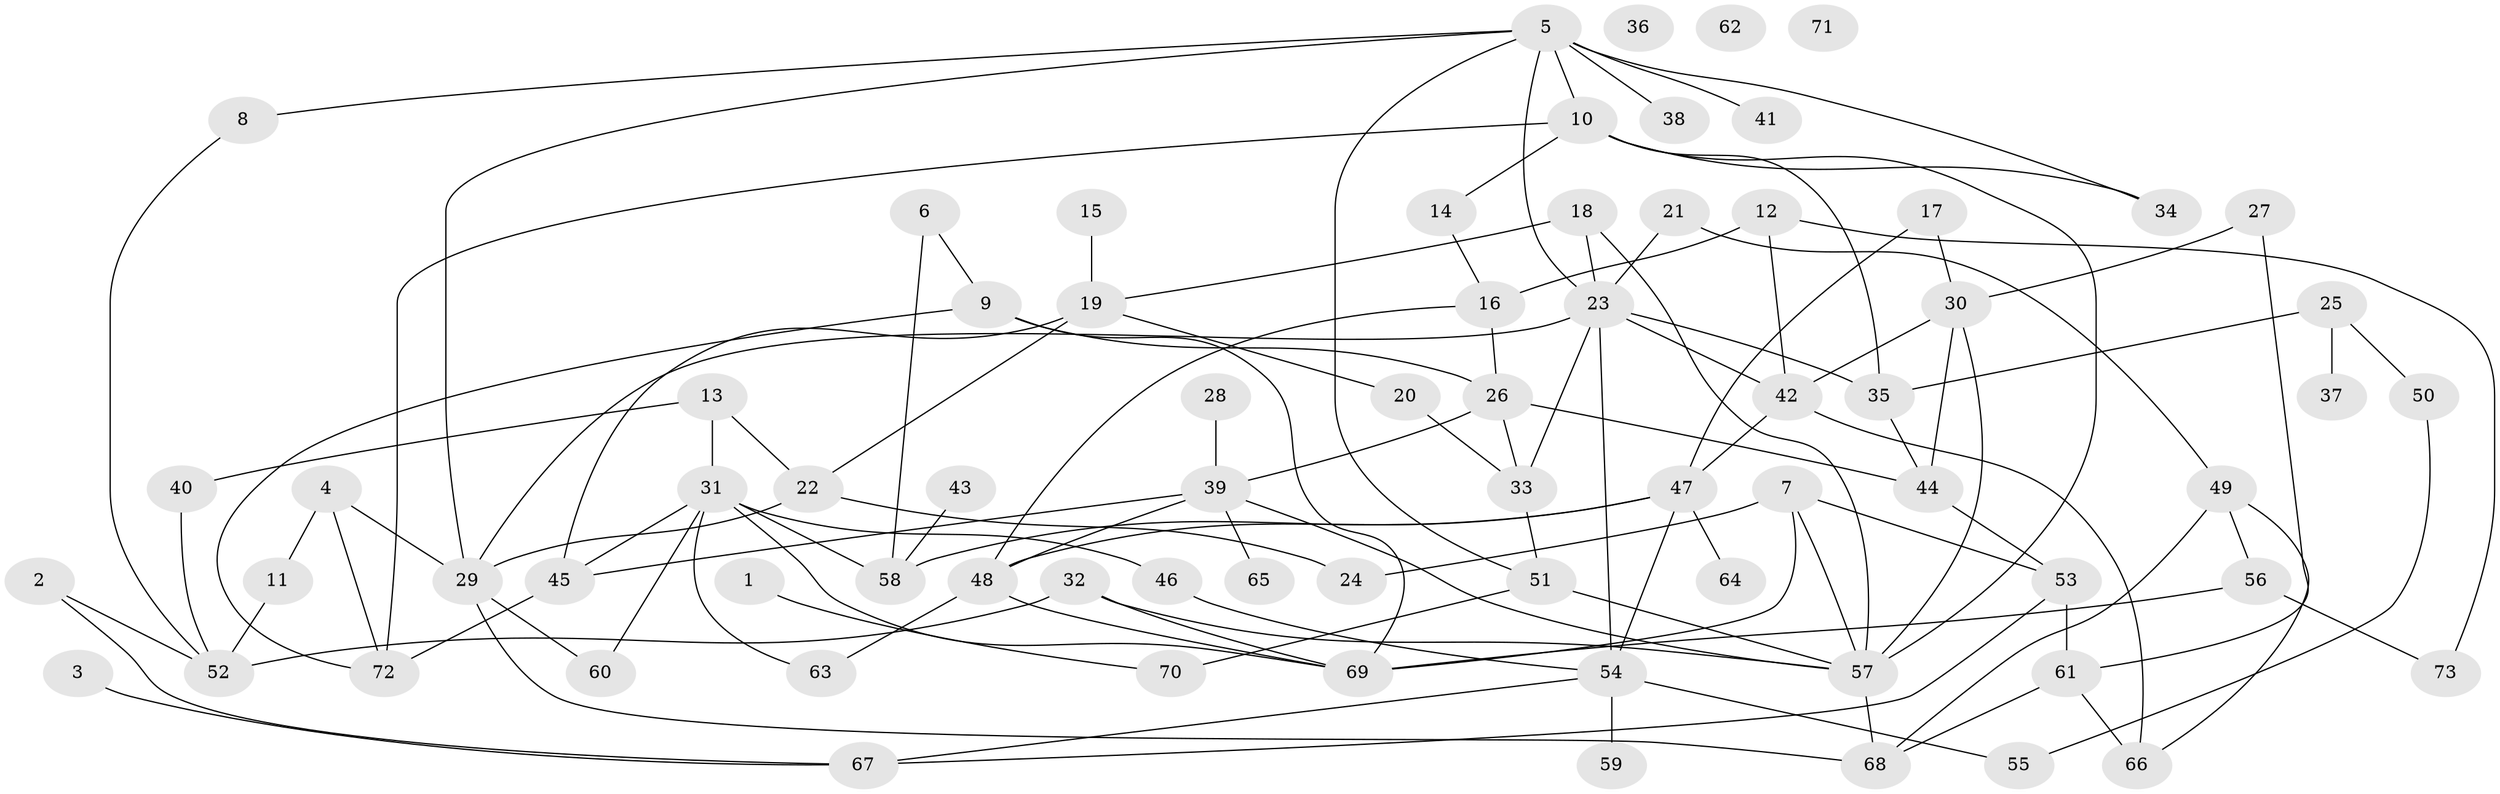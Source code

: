 // Generated by graph-tools (version 1.1) at 2025/00/03/09/25 03:00:43]
// undirected, 73 vertices, 117 edges
graph export_dot {
graph [start="1"]
  node [color=gray90,style=filled];
  1;
  2;
  3;
  4;
  5;
  6;
  7;
  8;
  9;
  10;
  11;
  12;
  13;
  14;
  15;
  16;
  17;
  18;
  19;
  20;
  21;
  22;
  23;
  24;
  25;
  26;
  27;
  28;
  29;
  30;
  31;
  32;
  33;
  34;
  35;
  36;
  37;
  38;
  39;
  40;
  41;
  42;
  43;
  44;
  45;
  46;
  47;
  48;
  49;
  50;
  51;
  52;
  53;
  54;
  55;
  56;
  57;
  58;
  59;
  60;
  61;
  62;
  63;
  64;
  65;
  66;
  67;
  68;
  69;
  70;
  71;
  72;
  73;
  1 -- 70;
  2 -- 52;
  2 -- 67;
  3 -- 67;
  4 -- 11;
  4 -- 29;
  4 -- 72;
  5 -- 8;
  5 -- 10;
  5 -- 23;
  5 -- 29;
  5 -- 34;
  5 -- 38;
  5 -- 41;
  5 -- 51;
  6 -- 9;
  6 -- 58;
  7 -- 24;
  7 -- 53;
  7 -- 57;
  7 -- 69;
  8 -- 52;
  9 -- 26;
  9 -- 69;
  9 -- 72;
  10 -- 14;
  10 -- 34;
  10 -- 35;
  10 -- 57;
  10 -- 72;
  11 -- 52;
  12 -- 16;
  12 -- 42;
  12 -- 73;
  13 -- 22;
  13 -- 31;
  13 -- 40;
  14 -- 16;
  15 -- 19;
  16 -- 26;
  16 -- 48;
  17 -- 30;
  17 -- 47;
  18 -- 19;
  18 -- 23;
  18 -- 57;
  19 -- 20;
  19 -- 22;
  19 -- 45;
  20 -- 33;
  21 -- 23;
  21 -- 49;
  22 -- 24;
  22 -- 29;
  23 -- 29;
  23 -- 33;
  23 -- 35;
  23 -- 42;
  23 -- 54;
  25 -- 35;
  25 -- 37;
  25 -- 50;
  26 -- 33;
  26 -- 39;
  26 -- 44;
  27 -- 30;
  27 -- 61;
  28 -- 39;
  29 -- 60;
  29 -- 68;
  30 -- 42;
  30 -- 44;
  30 -- 57;
  31 -- 45;
  31 -- 46;
  31 -- 58;
  31 -- 60;
  31 -- 63;
  31 -- 69;
  32 -- 52;
  32 -- 57;
  32 -- 69;
  33 -- 51;
  35 -- 44;
  39 -- 45;
  39 -- 48;
  39 -- 57;
  39 -- 65;
  40 -- 52;
  42 -- 47;
  42 -- 66;
  43 -- 58;
  44 -- 53;
  45 -- 72;
  46 -- 54;
  47 -- 48;
  47 -- 54;
  47 -- 58;
  47 -- 64;
  48 -- 63;
  48 -- 69;
  49 -- 56;
  49 -- 66;
  49 -- 68;
  50 -- 55;
  51 -- 57;
  51 -- 70;
  53 -- 61;
  53 -- 67;
  54 -- 55;
  54 -- 59;
  54 -- 67;
  56 -- 69;
  56 -- 73;
  57 -- 68;
  61 -- 66;
  61 -- 68;
}
